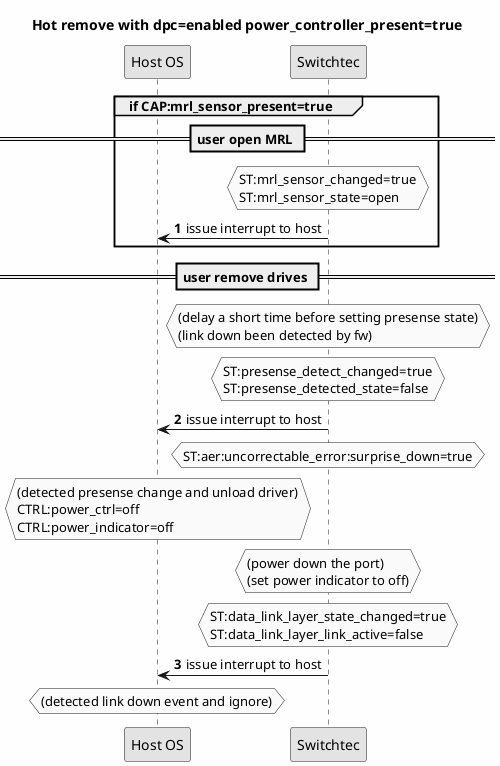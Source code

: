 @startuml
skinparam monochrome true
skinparam backgroundcolor #fefefe
skinparam defaultfontname tahoma
scale 1

participant "Host OS" as h
participant "Switchtec" as s

title Hot remove with dpc=enabled power_controller_present=true
autonumber

group if CAP:mrl_sensor_present=true
== user open MRL ==
hnote over s
	ST:mrl_sensor_changed=true
	ST:mrl_sensor_state=open
end hnote
h<-s: issue interrupt to host
end

== user remove drives ==
hnote over s
	(delay a short time before setting presense state)
	(link down been detected by fw)
end hnote
hnote over s
	ST:presense_detect_changed=true
	ST:presense_detected_state=false
end hnote
h<-s: issue interrupt to host

hnote over s
	ST:aer:uncorrectable_error:surprise_down=true
end hnote

hnote over h
	(detected presense change and unload driver)
	CTRL:power_ctrl=off
	CTRL:power_indicator=off
end hnote
hnote over s
	(power down the port)
	(set power indicator to off)
end hnote

hnote over s
	ST:data_link_layer_state_changed=true
	ST:data_link_layer_link_active=false
end hnote
h<-s: issue interrupt to host

hnote over h
	(detected link down event and ignore)
end hnote

@enduml
